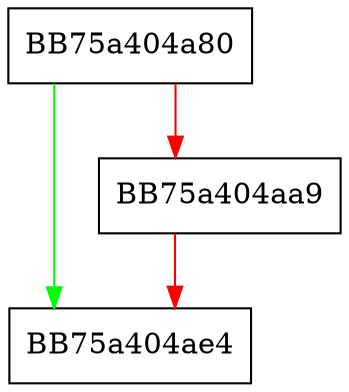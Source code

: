 digraph _Change_array {
  node [shape="box"];
  graph [splines=ortho];
  BB75a404a80 -> BB75a404ae4 [color="green"];
  BB75a404a80 -> BB75a404aa9 [color="red"];
  BB75a404aa9 -> BB75a404ae4 [color="red"];
}
